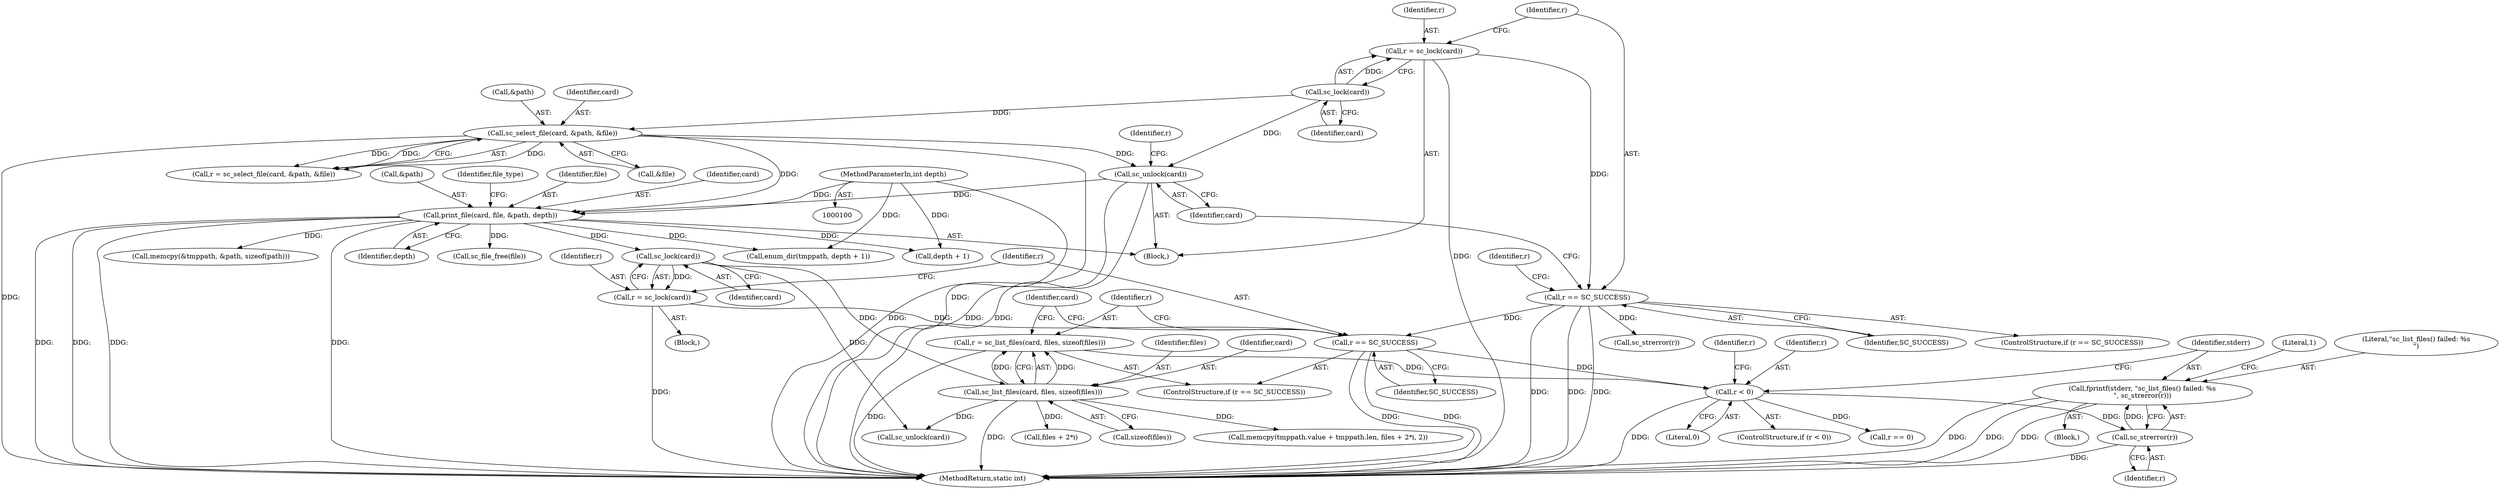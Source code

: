 digraph "0_OpenSC_8fe377e93b4b56060e5bbfb6f3142ceaeca744fa_22@API" {
"1000177" [label="(Call,fprintf(stderr, \"sc_list_files() failed: %s\n\", sc_strerror(r)))"];
"1000180" [label="(Call,sc_strerror(r))"];
"1000173" [label="(Call,r < 0)"];
"1000163" [label="(Call,r = sc_list_files(card, files, sizeof(files)))"];
"1000165" [label="(Call,sc_list_files(card, files, sizeof(files)))"];
"1000157" [label="(Call,sc_lock(card))"];
"1000136" [label="(Call,print_file(card, file, &path, depth))"];
"1000124" [label="(Call,sc_unlock(card))"];
"1000118" [label="(Call,sc_select_file(card, &path, &file))"];
"1000110" [label="(Call,sc_lock(card))"];
"1000102" [label="(MethodParameterIn,int depth)"];
"1000160" [label="(Call,r == SC_SUCCESS)"];
"1000155" [label="(Call,r = sc_lock(card))"];
"1000113" [label="(Call,r == SC_SUCCESS)"];
"1000108" [label="(Call,r = sc_lock(card))"];
"1000218" [label="(Call,memcpy(tmppath.value + tmppath.len, files + 2*i, 2))"];
"1000118" [label="(Call,sc_select_file(card, &path, &file))"];
"1000183" [label="(Literal,1)"];
"1000175" [label="(Literal,0)"];
"1000170" [label="(Call,sc_unlock(card))"];
"1000139" [label="(Call,&path)"];
"1000211" [label="(Call,memcpy(&tmppath, &path, sizeof(path)))"];
"1000158" [label="(Identifier,card)"];
"1000119" [label="(Identifier,card)"];
"1000111" [label="(Identifier,card)"];
"1000161" [label="(Identifier,r)"];
"1000113" [label="(Call,r == SC_SUCCESS)"];
"1000165" [label="(Call,sc_list_files(card, files, sizeof(files)))"];
"1000163" [label="(Call,r = sc_list_files(card, files, sizeof(files)))"];
"1000114" [label="(Identifier,r)"];
"1000160" [label="(Call,r == SC_SUCCESS)"];
"1000244" [label="(MethodReturn,static int)"];
"1000172" [label="(ControlStructure,if (r < 0))"];
"1000159" [label="(ControlStructure,if (r == SC_SUCCESS))"];
"1000162" [label="(Identifier,SC_SUCCESS)"];
"1000120" [label="(Call,&path)"];
"1000125" [label="(Identifier,card)"];
"1000132" [label="(Call,sc_strerror(r))"];
"1000167" [label="(Identifier,files)"];
"1000156" [label="(Identifier,r)"];
"1000157" [label="(Call,sc_lock(card))"];
"1000180" [label="(Call,sc_strerror(r))"];
"1000103" [label="(Block,)"];
"1000171" [label="(Identifier,card)"];
"1000143" [label="(Identifier,file_type)"];
"1000122" [label="(Call,&file)"];
"1000115" [label="(Identifier,SC_SUCCESS)"];
"1000155" [label="(Call,r = sc_lock(card))"];
"1000173" [label="(Call,r < 0)"];
"1000102" [label="(MethodParameterIn,int depth)"];
"1000237" [label="(Call,enum_dir(tmppath, depth + 1))"];
"1000226" [label="(Call,files + 2*i)"];
"1000186" [label="(Identifier,r)"];
"1000185" [label="(Call,r == 0)"];
"1000141" [label="(Identifier,depth)"];
"1000176" [label="(Block,)"];
"1000174" [label="(Identifier,r)"];
"1000147" [label="(Call,sc_file_free(file))"];
"1000110" [label="(Call,sc_lock(card))"];
"1000117" [label="(Identifier,r)"];
"1000181" [label="(Identifier,r)"];
"1000168" [label="(Call,sizeof(files))"];
"1000166" [label="(Identifier,card)"];
"1000124" [label="(Call,sc_unlock(card))"];
"1000136" [label="(Call,print_file(card, file, &path, depth))"];
"1000116" [label="(Call,r = sc_select_file(card, &path, &file))"];
"1000109" [label="(Identifier,r)"];
"1000178" [label="(Identifier,stderr)"];
"1000177" [label="(Call,fprintf(stderr, \"sc_list_files() failed: %s\n\", sc_strerror(r)))"];
"1000138" [label="(Identifier,file)"];
"1000164" [label="(Identifier,r)"];
"1000127" [label="(Identifier,r)"];
"1000112" [label="(ControlStructure,if (r == SC_SUCCESS))"];
"1000179" [label="(Literal,\"sc_list_files() failed: %s\n\")"];
"1000137" [label="(Identifier,card)"];
"1000239" [label="(Call,depth + 1)"];
"1000108" [label="(Call,r = sc_lock(card))"];
"1000153" [label="(Block,)"];
"1000177" -> "1000176"  [label="AST: "];
"1000177" -> "1000180"  [label="CFG: "];
"1000178" -> "1000177"  [label="AST: "];
"1000179" -> "1000177"  [label="AST: "];
"1000180" -> "1000177"  [label="AST: "];
"1000183" -> "1000177"  [label="CFG: "];
"1000177" -> "1000244"  [label="DDG: "];
"1000177" -> "1000244"  [label="DDG: "];
"1000177" -> "1000244"  [label="DDG: "];
"1000180" -> "1000177"  [label="DDG: "];
"1000180" -> "1000181"  [label="CFG: "];
"1000181" -> "1000180"  [label="AST: "];
"1000180" -> "1000244"  [label="DDG: "];
"1000173" -> "1000180"  [label="DDG: "];
"1000173" -> "1000172"  [label="AST: "];
"1000173" -> "1000175"  [label="CFG: "];
"1000174" -> "1000173"  [label="AST: "];
"1000175" -> "1000173"  [label="AST: "];
"1000178" -> "1000173"  [label="CFG: "];
"1000186" -> "1000173"  [label="CFG: "];
"1000173" -> "1000244"  [label="DDG: "];
"1000163" -> "1000173"  [label="DDG: "];
"1000160" -> "1000173"  [label="DDG: "];
"1000173" -> "1000185"  [label="DDG: "];
"1000163" -> "1000159"  [label="AST: "];
"1000163" -> "1000165"  [label="CFG: "];
"1000164" -> "1000163"  [label="AST: "];
"1000165" -> "1000163"  [label="AST: "];
"1000171" -> "1000163"  [label="CFG: "];
"1000163" -> "1000244"  [label="DDG: "];
"1000165" -> "1000163"  [label="DDG: "];
"1000165" -> "1000163"  [label="DDG: "];
"1000165" -> "1000168"  [label="CFG: "];
"1000166" -> "1000165"  [label="AST: "];
"1000167" -> "1000165"  [label="AST: "];
"1000168" -> "1000165"  [label="AST: "];
"1000165" -> "1000244"  [label="DDG: "];
"1000157" -> "1000165"  [label="DDG: "];
"1000165" -> "1000170"  [label="DDG: "];
"1000165" -> "1000218"  [label="DDG: "];
"1000165" -> "1000226"  [label="DDG: "];
"1000157" -> "1000155"  [label="AST: "];
"1000157" -> "1000158"  [label="CFG: "];
"1000158" -> "1000157"  [label="AST: "];
"1000155" -> "1000157"  [label="CFG: "];
"1000157" -> "1000155"  [label="DDG: "];
"1000136" -> "1000157"  [label="DDG: "];
"1000157" -> "1000170"  [label="DDG: "];
"1000136" -> "1000103"  [label="AST: "];
"1000136" -> "1000141"  [label="CFG: "];
"1000137" -> "1000136"  [label="AST: "];
"1000138" -> "1000136"  [label="AST: "];
"1000139" -> "1000136"  [label="AST: "];
"1000141" -> "1000136"  [label="AST: "];
"1000143" -> "1000136"  [label="CFG: "];
"1000136" -> "1000244"  [label="DDG: "];
"1000136" -> "1000244"  [label="DDG: "];
"1000136" -> "1000244"  [label="DDG: "];
"1000136" -> "1000244"  [label="DDG: "];
"1000124" -> "1000136"  [label="DDG: "];
"1000118" -> "1000136"  [label="DDG: "];
"1000102" -> "1000136"  [label="DDG: "];
"1000136" -> "1000147"  [label="DDG: "];
"1000136" -> "1000211"  [label="DDG: "];
"1000136" -> "1000237"  [label="DDG: "];
"1000136" -> "1000239"  [label="DDG: "];
"1000124" -> "1000103"  [label="AST: "];
"1000124" -> "1000125"  [label="CFG: "];
"1000125" -> "1000124"  [label="AST: "];
"1000127" -> "1000124"  [label="CFG: "];
"1000124" -> "1000244"  [label="DDG: "];
"1000124" -> "1000244"  [label="DDG: "];
"1000118" -> "1000124"  [label="DDG: "];
"1000110" -> "1000124"  [label="DDG: "];
"1000118" -> "1000116"  [label="AST: "];
"1000118" -> "1000122"  [label="CFG: "];
"1000119" -> "1000118"  [label="AST: "];
"1000120" -> "1000118"  [label="AST: "];
"1000122" -> "1000118"  [label="AST: "];
"1000116" -> "1000118"  [label="CFG: "];
"1000118" -> "1000244"  [label="DDG: "];
"1000118" -> "1000244"  [label="DDG: "];
"1000118" -> "1000116"  [label="DDG: "];
"1000118" -> "1000116"  [label="DDG: "];
"1000118" -> "1000116"  [label="DDG: "];
"1000110" -> "1000118"  [label="DDG: "];
"1000110" -> "1000108"  [label="AST: "];
"1000110" -> "1000111"  [label="CFG: "];
"1000111" -> "1000110"  [label="AST: "];
"1000108" -> "1000110"  [label="CFG: "];
"1000110" -> "1000108"  [label="DDG: "];
"1000102" -> "1000100"  [label="AST: "];
"1000102" -> "1000244"  [label="DDG: "];
"1000102" -> "1000237"  [label="DDG: "];
"1000102" -> "1000239"  [label="DDG: "];
"1000160" -> "1000159"  [label="AST: "];
"1000160" -> "1000162"  [label="CFG: "];
"1000161" -> "1000160"  [label="AST: "];
"1000162" -> "1000160"  [label="AST: "];
"1000164" -> "1000160"  [label="CFG: "];
"1000171" -> "1000160"  [label="CFG: "];
"1000160" -> "1000244"  [label="DDG: "];
"1000160" -> "1000244"  [label="DDG: "];
"1000155" -> "1000160"  [label="DDG: "];
"1000113" -> "1000160"  [label="DDG: "];
"1000155" -> "1000153"  [label="AST: "];
"1000156" -> "1000155"  [label="AST: "];
"1000161" -> "1000155"  [label="CFG: "];
"1000155" -> "1000244"  [label="DDG: "];
"1000113" -> "1000112"  [label="AST: "];
"1000113" -> "1000115"  [label="CFG: "];
"1000114" -> "1000113"  [label="AST: "];
"1000115" -> "1000113"  [label="AST: "];
"1000117" -> "1000113"  [label="CFG: "];
"1000125" -> "1000113"  [label="CFG: "];
"1000113" -> "1000244"  [label="DDG: "];
"1000113" -> "1000244"  [label="DDG: "];
"1000113" -> "1000244"  [label="DDG: "];
"1000108" -> "1000113"  [label="DDG: "];
"1000113" -> "1000132"  [label="DDG: "];
"1000108" -> "1000103"  [label="AST: "];
"1000109" -> "1000108"  [label="AST: "];
"1000114" -> "1000108"  [label="CFG: "];
"1000108" -> "1000244"  [label="DDG: "];
}
